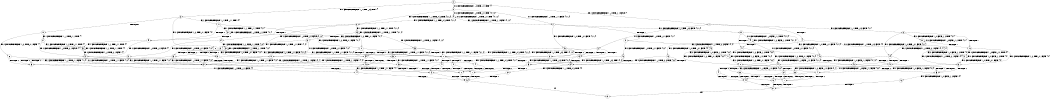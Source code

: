 digraph BCG {
size = "7, 10.5";
center = TRUE;
node [shape = circle];
0 [peripheries = 2];
0 -> 1 [label = "EX !1 !ATOMIC_EXCH_BRANCH (1, +1, TRUE, +1, 1, FALSE) !{}"];
0 -> 2 [label = "EX !2 !ATOMIC_EXCH_BRANCH (1, +0, TRUE, +0, 1, TRUE) !{}"];
0 -> 3 [label = "EX !0 !ATOMIC_EXCH_BRANCH (1, +1, TRUE, +0, 3, TRUE) !{}"];
1 -> 4 [label = "TERMINATE !1"];
1 -> 5 [label = "EX !2 !ATOMIC_EXCH_BRANCH (1, +0, TRUE, +0, 1, FALSE) !{0, 1}"];
1 -> 6 [label = "EX !0 !ATOMIC_EXCH_BRANCH (1, +1, TRUE, +0, 3, FALSE) !{0, 1}"];
2 -> 7 [label = "EX !1 !ATOMIC_EXCH_BRANCH (1, +1, TRUE, +1, 1, FALSE) !{0, 1, 2}"];
2 -> 8 [label = "EX !0 !ATOMIC_EXCH_BRANCH (1, +1, TRUE, +0, 3, TRUE) !{0, 1, 2}"];
2 -> 9 [label = "EX !2 !ATOMIC_EXCH_BRANCH (1, +0, TRUE, +0, 1, TRUE) !{0, 1, 2}"];
3 -> 10 [label = "TERMINATE !0"];
3 -> 11 [label = "EX !1 !ATOMIC_EXCH_BRANCH (1, +1, TRUE, +1, 1, TRUE) !{0}"];
3 -> 12 [label = "EX !2 !ATOMIC_EXCH_BRANCH (1, +0, TRUE, +0, 1, FALSE) !{0}"];
4 -> 13 [label = "EX !2 !ATOMIC_EXCH_BRANCH (1, +0, TRUE, +0, 1, FALSE) !{0}"];
4 -> 14 [label = "EX !0 !ATOMIC_EXCH_BRANCH (1, +1, TRUE, +0, 3, FALSE) !{0}"];
5 -> 15 [label = "TERMINATE !1"];
5 -> 16 [label = "TERMINATE !2"];
5 -> 17 [label = "EX !0 !ATOMIC_EXCH_BRANCH (1, +1, TRUE, +0, 3, TRUE) !{0, 1, 2}"];
6 -> 18 [label = "TERMINATE !1"];
6 -> 19 [label = "EX !2 !ATOMIC_EXCH_BRANCH (1, +0, TRUE, +0, 1, FALSE) !{0, 1}"];
6 -> 20 [label = "EX !0 !ATOMIC_EXCH_BRANCH (1, +0, FALSE, +1, 2, TRUE) !{0, 1}"];
7 -> 21 [label = "TERMINATE !1"];
7 -> 22 [label = "EX !0 !ATOMIC_EXCH_BRANCH (1, +1, TRUE, +0, 3, FALSE) !{0, 1, 2}"];
7 -> 23 [label = "EX !2 !ATOMIC_EXCH_BRANCH (1, +0, TRUE, +0, 1, FALSE) !{0, 1, 2}"];
8 -> 24 [label = "TERMINATE !0"];
8 -> 25 [label = "EX !1 !ATOMIC_EXCH_BRANCH (1, +1, TRUE, +1, 1, TRUE) !{0, 1, 2}"];
8 -> 26 [label = "EX !2 !ATOMIC_EXCH_BRANCH (1, +0, TRUE, +0, 1, FALSE) !{0, 1, 2}"];
9 -> 7 [label = "EX !1 !ATOMIC_EXCH_BRANCH (1, +1, TRUE, +1, 1, FALSE) !{0, 1, 2}"];
9 -> 8 [label = "EX !0 !ATOMIC_EXCH_BRANCH (1, +1, TRUE, +0, 3, TRUE) !{0, 1, 2}"];
9 -> 9 [label = "EX !2 !ATOMIC_EXCH_BRANCH (1, +0, TRUE, +0, 1, TRUE) !{0, 1, 2}"];
10 -> 27 [label = "EX !1 !ATOMIC_EXCH_BRANCH (1, +1, TRUE, +1, 1, TRUE) !{}"];
10 -> 28 [label = "EX !2 !ATOMIC_EXCH_BRANCH (1, +0, TRUE, +0, 1, FALSE) !{}"];
11 -> 29 [label = "TERMINATE !0"];
11 -> 30 [label = "EX !2 !ATOMIC_EXCH_BRANCH (1, +0, TRUE, +0, 1, FALSE) !{0, 1}"];
11 -> 31 [label = "EX !1 !ATOMIC_EXCH_BRANCH (1, +1, TRUE, +1, 1, TRUE) !{0, 1}"];
12 -> 32 [label = "TERMINATE !2"];
12 -> 33 [label = "TERMINATE !0"];
12 -> 17 [label = "EX !1 !ATOMIC_EXCH_BRANCH (1, +1, TRUE, +1, 1, FALSE) !{0, 1, 2}"];
13 -> 34 [label = "TERMINATE !2"];
13 -> 35 [label = "EX !0 !ATOMIC_EXCH_BRANCH (1, +1, TRUE, +0, 3, TRUE) !{0, 2}"];
14 -> 36 [label = "EX !2 !ATOMIC_EXCH_BRANCH (1, +0, TRUE, +0, 1, FALSE) !{0}"];
14 -> 37 [label = "EX !0 !ATOMIC_EXCH_BRANCH (1, +0, FALSE, +1, 2, TRUE) !{0}"];
15 -> 34 [label = "TERMINATE !2"];
15 -> 35 [label = "EX !0 !ATOMIC_EXCH_BRANCH (1, +1, TRUE, +0, 3, TRUE) !{0, 2}"];
16 -> 34 [label = "TERMINATE !1"];
16 -> 38 [label = "EX !0 !ATOMIC_EXCH_BRANCH (1, +1, TRUE, +0, 3, TRUE) !{0, 1}"];
17 -> 39 [label = "TERMINATE !1"];
17 -> 40 [label = "TERMINATE !2"];
17 -> 41 [label = "TERMINATE !0"];
18 -> 36 [label = "EX !2 !ATOMIC_EXCH_BRANCH (1, +0, TRUE, +0, 1, FALSE) !{0}"];
18 -> 37 [label = "EX !0 !ATOMIC_EXCH_BRANCH (1, +0, FALSE, +1, 2, TRUE) !{0}"];
19 -> 42 [label = "TERMINATE !1"];
19 -> 43 [label = "TERMINATE !2"];
19 -> 44 [label = "EX !0 !ATOMIC_EXCH_BRANCH (1, +0, FALSE, +1, 2, FALSE) !{0, 1, 2}"];
20 -> 18 [label = "TERMINATE !1"];
20 -> 19 [label = "EX !2 !ATOMIC_EXCH_BRANCH (1, +0, TRUE, +0, 1, FALSE) !{0, 1}"];
20 -> 20 [label = "EX !0 !ATOMIC_EXCH_BRANCH (1, +0, FALSE, +1, 2, TRUE) !{0, 1}"];
21 -> 45 [label = "EX !0 !ATOMIC_EXCH_BRANCH (1, +1, TRUE, +0, 3, FALSE) !{0, 2}"];
21 -> 46 [label = "EX !2 !ATOMIC_EXCH_BRANCH (1, +0, TRUE, +0, 1, FALSE) !{0, 2}"];
22 -> 47 [label = "TERMINATE !1"];
22 -> 48 [label = "EX !2 !ATOMIC_EXCH_BRANCH (1, +0, TRUE, +0, 1, FALSE) !{0, 1, 2}"];
22 -> 49 [label = "EX !0 !ATOMIC_EXCH_BRANCH (1, +0, FALSE, +1, 2, TRUE) !{0, 1, 2}"];
23 -> 15 [label = "TERMINATE !1"];
23 -> 16 [label = "TERMINATE !2"];
23 -> 17 [label = "EX !0 !ATOMIC_EXCH_BRANCH (1, +1, TRUE, +0, 3, TRUE) !{0, 1, 2}"];
24 -> 50 [label = "EX !1 !ATOMIC_EXCH_BRANCH (1, +1, TRUE, +1, 1, TRUE) !{1, 2}"];
24 -> 51 [label = "EX !2 !ATOMIC_EXCH_BRANCH (1, +0, TRUE, +0, 1, FALSE) !{1, 2}"];
25 -> 52 [label = "TERMINATE !0"];
25 -> 53 [label = "EX !2 !ATOMIC_EXCH_BRANCH (1, +0, TRUE, +0, 1, FALSE) !{0, 1, 2}"];
25 -> 25 [label = "EX !1 !ATOMIC_EXCH_BRANCH (1, +1, TRUE, +1, 1, TRUE) !{0, 1, 2}"];
26 -> 32 [label = "TERMINATE !2"];
26 -> 33 [label = "TERMINATE !0"];
26 -> 17 [label = "EX !1 !ATOMIC_EXCH_BRANCH (1, +1, TRUE, +1, 1, FALSE) !{0, 1, 2}"];
27 -> 54 [label = "EX !2 !ATOMIC_EXCH_BRANCH (1, +0, TRUE, +0, 1, FALSE) !{1}"];
27 -> 55 [label = "EX !1 !ATOMIC_EXCH_BRANCH (1, +1, TRUE, +1, 1, TRUE) !{1}"];
28 -> 56 [label = "TERMINATE !2"];
28 -> 57 [label = "EX !1 !ATOMIC_EXCH_BRANCH (1, +1, TRUE, +1, 1, FALSE) !{1, 2}"];
29 -> 54 [label = "EX !2 !ATOMIC_EXCH_BRANCH (1, +0, TRUE, +0, 1, FALSE) !{1}"];
29 -> 55 [label = "EX !1 !ATOMIC_EXCH_BRANCH (1, +1, TRUE, +1, 1, TRUE) !{1}"];
30 -> 58 [label = "TERMINATE !2"];
30 -> 59 [label = "TERMINATE !0"];
30 -> 17 [label = "EX !1 !ATOMIC_EXCH_BRANCH (1, +1, TRUE, +1, 1, FALSE) !{0, 1, 2}"];
31 -> 29 [label = "TERMINATE !0"];
31 -> 30 [label = "EX !2 !ATOMIC_EXCH_BRANCH (1, +0, TRUE, +0, 1, FALSE) !{0, 1}"];
31 -> 31 [label = "EX !1 !ATOMIC_EXCH_BRANCH (1, +1, TRUE, +1, 1, TRUE) !{0, 1}"];
32 -> 56 [label = "TERMINATE !0"];
32 -> 38 [label = "EX !1 !ATOMIC_EXCH_BRANCH (1, +1, TRUE, +1, 1, FALSE) !{0, 1}"];
33 -> 56 [label = "TERMINATE !2"];
33 -> 57 [label = "EX !1 !ATOMIC_EXCH_BRANCH (1, +1, TRUE, +1, 1, FALSE) !{1, 2}"];
34 -> 60 [label = "EX !0 !ATOMIC_EXCH_BRANCH (1, +1, TRUE, +0, 3, TRUE) !{0}"];
35 -> 61 [label = "TERMINATE !2"];
35 -> 62 [label = "TERMINATE !0"];
36 -> 63 [label = "TERMINATE !2"];
36 -> 64 [label = "EX !0 !ATOMIC_EXCH_BRANCH (1, +0, FALSE, +1, 2, FALSE) !{0, 2}"];
37 -> 36 [label = "EX !2 !ATOMIC_EXCH_BRANCH (1, +0, TRUE, +0, 1, FALSE) !{0}"];
37 -> 37 [label = "EX !0 !ATOMIC_EXCH_BRANCH (1, +0, FALSE, +1, 2, TRUE) !{0}"];
38 -> 61 [label = "TERMINATE !1"];
38 -> 65 [label = "TERMINATE !0"];
39 -> 61 [label = "TERMINATE !2"];
39 -> 62 [label = "TERMINATE !0"];
40 -> 61 [label = "TERMINATE !1"];
40 -> 65 [label = "TERMINATE !0"];
41 -> 62 [label = "TERMINATE !1"];
41 -> 65 [label = "TERMINATE !2"];
42 -> 63 [label = "TERMINATE !2"];
42 -> 64 [label = "EX !0 !ATOMIC_EXCH_BRANCH (1, +0, FALSE, +1, 2, FALSE) !{0, 2}"];
43 -> 63 [label = "TERMINATE !1"];
43 -> 66 [label = "EX !0 !ATOMIC_EXCH_BRANCH (1, +0, FALSE, +1, 2, FALSE) !{0, 1}"];
44 -> 67 [label = "TERMINATE !1"];
44 -> 68 [label = "TERMINATE !2"];
44 -> 69 [label = "TERMINATE !0"];
45 -> 70 [label = "EX !2 !ATOMIC_EXCH_BRANCH (1, +0, TRUE, +0, 1, FALSE) !{0, 2}"];
45 -> 71 [label = "EX !0 !ATOMIC_EXCH_BRANCH (1, +0, FALSE, +1, 2, TRUE) !{0, 2}"];
46 -> 34 [label = "TERMINATE !2"];
46 -> 35 [label = "EX !0 !ATOMIC_EXCH_BRANCH (1, +1, TRUE, +0, 3, TRUE) !{0, 2}"];
47 -> 70 [label = "EX !2 !ATOMIC_EXCH_BRANCH (1, +0, TRUE, +0, 1, FALSE) !{0, 2}"];
47 -> 71 [label = "EX !0 !ATOMIC_EXCH_BRANCH (1, +0, FALSE, +1, 2, TRUE) !{0, 2}"];
48 -> 42 [label = "TERMINATE !1"];
48 -> 43 [label = "TERMINATE !2"];
48 -> 44 [label = "EX !0 !ATOMIC_EXCH_BRANCH (1, +0, FALSE, +1, 2, FALSE) !{0, 1, 2}"];
49 -> 47 [label = "TERMINATE !1"];
49 -> 48 [label = "EX !2 !ATOMIC_EXCH_BRANCH (1, +0, TRUE, +0, 1, FALSE) !{0, 1, 2}"];
49 -> 49 [label = "EX !0 !ATOMIC_EXCH_BRANCH (1, +0, FALSE, +1, 2, TRUE) !{0, 1, 2}"];
50 -> 72 [label = "EX !2 !ATOMIC_EXCH_BRANCH (1, +0, TRUE, +0, 1, FALSE) !{1, 2}"];
50 -> 50 [label = "EX !1 !ATOMIC_EXCH_BRANCH (1, +1, TRUE, +1, 1, TRUE) !{1, 2}"];
51 -> 56 [label = "TERMINATE !2"];
51 -> 57 [label = "EX !1 !ATOMIC_EXCH_BRANCH (1, +1, TRUE, +1, 1, FALSE) !{1, 2}"];
52 -> 72 [label = "EX !2 !ATOMIC_EXCH_BRANCH (1, +0, TRUE, +0, 1, FALSE) !{1, 2}"];
52 -> 50 [label = "EX !1 !ATOMIC_EXCH_BRANCH (1, +1, TRUE, +1, 1, TRUE) !{1, 2}"];
53 -> 58 [label = "TERMINATE !2"];
53 -> 59 [label = "TERMINATE !0"];
53 -> 17 [label = "EX !1 !ATOMIC_EXCH_BRANCH (1, +1, TRUE, +1, 1, FALSE) !{0, 1, 2}"];
54 -> 73 [label = "TERMINATE !2"];
54 -> 57 [label = "EX !1 !ATOMIC_EXCH_BRANCH (1, +1, TRUE, +1, 1, FALSE) !{1, 2}"];
55 -> 54 [label = "EX !2 !ATOMIC_EXCH_BRANCH (1, +0, TRUE, +0, 1, FALSE) !{1}"];
55 -> 55 [label = "EX !1 !ATOMIC_EXCH_BRANCH (1, +1, TRUE, +1, 1, TRUE) !{1}"];
56 -> 74 [label = "EX !1 !ATOMIC_EXCH_BRANCH (1, +1, TRUE, +1, 1, FALSE) !{1}"];
57 -> 62 [label = "TERMINATE !1"];
57 -> 65 [label = "TERMINATE !2"];
58 -> 73 [label = "TERMINATE !0"];
58 -> 38 [label = "EX !1 !ATOMIC_EXCH_BRANCH (1, +1, TRUE, +1, 1, FALSE) !{0, 1}"];
59 -> 73 [label = "TERMINATE !2"];
59 -> 57 [label = "EX !1 !ATOMIC_EXCH_BRANCH (1, +1, TRUE, +1, 1, FALSE) !{1, 2}"];
60 -> 75 [label = "TERMINATE !0"];
61 -> 75 [label = "TERMINATE !0"];
62 -> 75 [label = "TERMINATE !2"];
63 -> 76 [label = "EX !0 !ATOMIC_EXCH_BRANCH (1, +0, FALSE, +1, 2, FALSE) !{0}"];
64 -> 77 [label = "TERMINATE !2"];
64 -> 78 [label = "TERMINATE !0"];
65 -> 75 [label = "TERMINATE !1"];
66 -> 77 [label = "TERMINATE !1"];
66 -> 79 [label = "TERMINATE !0"];
67 -> 77 [label = "TERMINATE !2"];
67 -> 78 [label = "TERMINATE !0"];
68 -> 77 [label = "TERMINATE !1"];
68 -> 79 [label = "TERMINATE !0"];
69 -> 78 [label = "TERMINATE !1"];
69 -> 79 [label = "TERMINATE !2"];
70 -> 63 [label = "TERMINATE !2"];
70 -> 64 [label = "EX !0 !ATOMIC_EXCH_BRANCH (1, +0, FALSE, +1, 2, FALSE) !{0, 2}"];
71 -> 70 [label = "EX !2 !ATOMIC_EXCH_BRANCH (1, +0, TRUE, +0, 1, FALSE) !{0, 2}"];
71 -> 71 [label = "EX !0 !ATOMIC_EXCH_BRANCH (1, +0, FALSE, +1, 2, TRUE) !{0, 2}"];
72 -> 73 [label = "TERMINATE !2"];
72 -> 57 [label = "EX !1 !ATOMIC_EXCH_BRANCH (1, +1, TRUE, +1, 1, FALSE) !{1, 2}"];
73 -> 74 [label = "EX !1 !ATOMIC_EXCH_BRANCH (1, +1, TRUE, +1, 1, FALSE) !{1}"];
74 -> 75 [label = "TERMINATE !1"];
75 -> 80 [label = "exit"];
76 -> 81 [label = "TERMINATE !0"];
77 -> 81 [label = "TERMINATE !0"];
78 -> 81 [label = "TERMINATE !2"];
79 -> 81 [label = "TERMINATE !1"];
81 -> 80 [label = "exit"];
}
